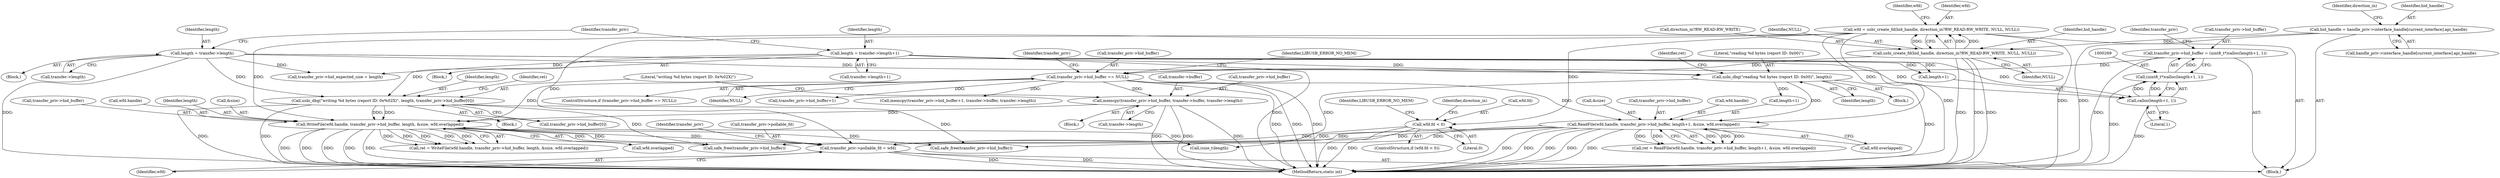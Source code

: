 digraph "1_Chrome_ac149a8d4371c0e01e0934fdd57b09e86f96b5b9_24@pointer" {
"1000449" [label="(Call,transfer_priv->pollable_fd = wfd)"];
"1000365" [label="(Call,WriteFile(wfd.handle, transfer_priv->hid_buffer, length, &size, wfd.overlapped))"];
"1000207" [label="(Call,wfd = usbi_create_fd(hid_handle, direction_in?RW_READ:RW_WRITE, NULL, NULL))"];
"1000209" [label="(Call,usbi_create_fd(hid_handle, direction_in?RW_READ:RW_WRITE, NULL, NULL))"];
"1000191" [label="(Call,hid_handle = handle_priv->interface_handle[current_interface].api_handle)"];
"1000355" [label="(Call,usbi_dbg(\"writing %d bytes (report ID: 0x%02X)\", length, transfer_priv->hid_buffer[0]))"];
"1000259" [label="(Call,length = transfer->length)"];
"1000250" [label="(Call,length = transfer->length+1)"];
"1000345" [label="(Call,memcpy(transfer_priv->hid_buffer, transfer->buffer, transfer->length))"];
"1000276" [label="(Call,transfer_priv->hid_buffer == NULL)"];
"1000264" [label="(Call,transfer_priv->hid_buffer = (uint8_t*)calloc(length+1, 1))"];
"1000268" [label="(Call,(uint8_t*)calloc(length+1, 1))"];
"1000270" [label="(Call,calloc(length+1, 1))"];
"1000304" [label="(Call,ReadFile(wfd.handle, transfer_priv->hid_buffer, length+1, &size, wfd.overlapped))"];
"1000299" [label="(Call,usbi_dbg(\"reading %d bytes (report ID: 0x00)\", length))"];
"1000218" [label="(Call,wfd.fd < 0)"];
"1000225" [label="(Identifier,LIBUSB_ERROR_NO_MEM)"];
"1000311" [label="(Call,length+1)"];
"1000191" [label="(Call,hid_handle = handle_priv->interface_handle[current_interface].api_handle)"];
"1000210" [label="(Identifier,hid_handle)"];
"1000284" [label="(Call,transfer_priv->hid_expected_size = length)"];
"1000275" [label="(ControlStructure,if (transfer_priv->hid_buffer == NULL))"];
"1000356" [label="(Literal,\"writing %d bytes (report ID: 0x%02X)\")"];
"1000302" [label="(Call,ret = ReadFile(wfd.handle, transfer_priv->hid_buffer, length+1, &size, wfd.overlapped))"];
"1000217" [label="(ControlStructure,if (wfd.fd < 0))"];
"1000229" [label="(Identifier,direction_in)"];
"1000258" [label="(Block,)"];
"1000366" [label="(Call,wfd.handle)"];
"1000357" [label="(Identifier,length)"];
"1000201" [label="(Identifier,direction_in)"];
"1000270" [label="(Call,calloc(length+1, 1))"];
"1000193" [label="(Call,handle_priv->interface_handle[current_interface].api_handle)"];
"1000364" [label="(Identifier,ret)"];
"1000463" [label="(MethodReturn,static int)"];
"1000453" [label="(Identifier,wfd)"];
"1000216" [label="(Identifier,NULL)"];
"1000251" [label="(Identifier,length)"];
"1000291" [label="(Block,)"];
"1000219" [label="(Call,wfd.fd)"];
"1000218" [label="(Call,wfd.fd < 0)"];
"1000274" [label="(Literal,1)"];
"1000314" [label="(Call,&size)"];
"1000372" [label="(Identifier,length)"];
"1000316" [label="(Call,wfd.overlapped)"];
"1000303" [label="(Identifier,ret)"];
"1000365" [label="(Call,WriteFile(wfd.handle, transfer_priv->hid_buffer, length, &size, wfd.overlapped))"];
"1000304" [label="(Call,ReadFile(wfd.handle, transfer_priv->hid_buffer, length+1, &size, wfd.overlapped))"];
"1000271" [label="(Call,length+1)"];
"1000300" [label="(Literal,\"reading %d bytes (report ID: 0x00)\")"];
"1000220" [label="(Identifier,wfd)"];
"1000250" [label="(Call,length = transfer->length+1)"];
"1000286" [label="(Identifier,transfer_priv)"];
"1000355" [label="(Call,usbi_dbg(\"writing %d bytes (report ID: 0x%02X)\", length, transfer_priv->hid_buffer[0]))"];
"1000456" [label="(Identifier,transfer_priv)"];
"1000261" [label="(Call,transfer->length)"];
"1000346" [label="(Call,transfer_priv->hid_buffer)"];
"1000265" [label="(Call,transfer_priv->hid_buffer)"];
"1000280" [label="(Identifier,NULL)"];
"1000373" [label="(Call,&size)"];
"1000407" [label="(Call,safe_free(transfer_priv->hid_buffer))"];
"1000209" [label="(Call,usbi_create_fd(hid_handle, direction_in?RW_READ:RW_WRITE, NULL, NULL))"];
"1000207" [label="(Call,wfd = usbi_create_fd(hid_handle, direction_in?RW_READ:RW_WRITE, NULL, NULL))"];
"1000395" [label="(Call,safe_free(transfer_priv->hid_buffer))"];
"1000222" [label="(Literal,0)"];
"1000277" [label="(Call,transfer_priv->hid_buffer)"];
"1000363" [label="(Call,ret = WriteFile(wfd.handle, transfer_priv->hid_buffer, length, &size, wfd.overlapped))"];
"1000345" [label="(Call,memcpy(transfer_priv->hid_buffer, transfer->buffer, transfer->length))"];
"1000103" [label="(Block,)"];
"1000260" [label="(Identifier,length)"];
"1000344" [label="(Block,)"];
"1000308" [label="(Call,transfer_priv->hid_buffer)"];
"1000375" [label="(Call,wfd.overlapped)"];
"1000211" [label="(Call,direction_in?RW_READ:RW_WRITE)"];
"1000192" [label="(Identifier,hid_handle)"];
"1000259" [label="(Call,length = transfer->length)"];
"1000299" [label="(Call,usbi_dbg(\"reading %d bytes (report ID: 0x00)\", length))"];
"1000252" [label="(Call,transfer->length+1)"];
"1000264" [label="(Call,transfer_priv->hid_buffer = (uint8_t*)calloc(length+1, 1))"];
"1000301" [label="(Identifier,length)"];
"1000276" [label="(Call,transfer_priv->hid_buffer == NULL)"];
"1000278" [label="(Identifier,transfer_priv)"];
"1000320" [label="(Block,)"];
"1000450" [label="(Call,transfer_priv->pollable_fd)"];
"1000283" [label="(Identifier,LIBUSB_ERROR_NO_MEM)"];
"1000332" [label="(Call,transfer_priv->hid_buffer+1)"];
"1000425" [label="(Call,(size_t)length)"];
"1000266" [label="(Identifier,transfer_priv)"];
"1000352" [label="(Call,transfer->length)"];
"1000369" [label="(Call,transfer_priv->hid_buffer)"];
"1000208" [label="(Identifier,wfd)"];
"1000349" [label="(Call,transfer->buffer)"];
"1000331" [label="(Call,memcpy(transfer_priv->hid_buffer+1, transfer->buffer, transfer->length))"];
"1000215" [label="(Identifier,NULL)"];
"1000268" [label="(Call,(uint8_t*)calloc(length+1, 1))"];
"1000305" [label="(Call,wfd.handle)"];
"1000249" [label="(Block,)"];
"1000449" [label="(Call,transfer_priv->pollable_fd = wfd)"];
"1000358" [label="(Call,transfer_priv->hid_buffer[0])"];
"1000449" -> "1000103"  [label="AST: "];
"1000449" -> "1000453"  [label="CFG: "];
"1000450" -> "1000449"  [label="AST: "];
"1000453" -> "1000449"  [label="AST: "];
"1000456" -> "1000449"  [label="CFG: "];
"1000449" -> "1000463"  [label="DDG: "];
"1000449" -> "1000463"  [label="DDG: "];
"1000365" -> "1000449"  [label="DDG: "];
"1000365" -> "1000449"  [label="DDG: "];
"1000304" -> "1000449"  [label="DDG: "];
"1000304" -> "1000449"  [label="DDG: "];
"1000207" -> "1000449"  [label="DDG: "];
"1000218" -> "1000449"  [label="DDG: "];
"1000365" -> "1000363"  [label="AST: "];
"1000365" -> "1000375"  [label="CFG: "];
"1000366" -> "1000365"  [label="AST: "];
"1000369" -> "1000365"  [label="AST: "];
"1000372" -> "1000365"  [label="AST: "];
"1000373" -> "1000365"  [label="AST: "];
"1000375" -> "1000365"  [label="AST: "];
"1000363" -> "1000365"  [label="CFG: "];
"1000365" -> "1000463"  [label="DDG: "];
"1000365" -> "1000463"  [label="DDG: "];
"1000365" -> "1000463"  [label="DDG: "];
"1000365" -> "1000463"  [label="DDG: "];
"1000365" -> "1000463"  [label="DDG: "];
"1000365" -> "1000363"  [label="DDG: "];
"1000365" -> "1000363"  [label="DDG: "];
"1000365" -> "1000363"  [label="DDG: "];
"1000365" -> "1000363"  [label="DDG: "];
"1000365" -> "1000363"  [label="DDG: "];
"1000207" -> "1000365"  [label="DDG: "];
"1000355" -> "1000365"  [label="DDG: "];
"1000355" -> "1000365"  [label="DDG: "];
"1000345" -> "1000365"  [label="DDG: "];
"1000276" -> "1000365"  [label="DDG: "];
"1000365" -> "1000395"  [label="DDG: "];
"1000365" -> "1000407"  [label="DDG: "];
"1000365" -> "1000425"  [label="DDG: "];
"1000207" -> "1000103"  [label="AST: "];
"1000207" -> "1000209"  [label="CFG: "];
"1000208" -> "1000207"  [label="AST: "];
"1000209" -> "1000207"  [label="AST: "];
"1000220" -> "1000207"  [label="CFG: "];
"1000207" -> "1000463"  [label="DDG: "];
"1000207" -> "1000463"  [label="DDG: "];
"1000209" -> "1000207"  [label="DDG: "];
"1000209" -> "1000207"  [label="DDG: "];
"1000209" -> "1000207"  [label="DDG: "];
"1000207" -> "1000218"  [label="DDG: "];
"1000207" -> "1000304"  [label="DDG: "];
"1000209" -> "1000216"  [label="CFG: "];
"1000210" -> "1000209"  [label="AST: "];
"1000211" -> "1000209"  [label="AST: "];
"1000215" -> "1000209"  [label="AST: "];
"1000216" -> "1000209"  [label="AST: "];
"1000209" -> "1000463"  [label="DDG: "];
"1000209" -> "1000463"  [label="DDG: "];
"1000209" -> "1000463"  [label="DDG: "];
"1000191" -> "1000209"  [label="DDG: "];
"1000209" -> "1000276"  [label="DDG: "];
"1000191" -> "1000103"  [label="AST: "];
"1000191" -> "1000193"  [label="CFG: "];
"1000192" -> "1000191"  [label="AST: "];
"1000193" -> "1000191"  [label="AST: "];
"1000201" -> "1000191"  [label="CFG: "];
"1000191" -> "1000463"  [label="DDG: "];
"1000355" -> "1000320"  [label="AST: "];
"1000355" -> "1000358"  [label="CFG: "];
"1000356" -> "1000355"  [label="AST: "];
"1000357" -> "1000355"  [label="AST: "];
"1000358" -> "1000355"  [label="AST: "];
"1000364" -> "1000355"  [label="CFG: "];
"1000355" -> "1000463"  [label="DDG: "];
"1000355" -> "1000463"  [label="DDG: "];
"1000259" -> "1000355"  [label="DDG: "];
"1000250" -> "1000355"  [label="DDG: "];
"1000355" -> "1000395"  [label="DDG: "];
"1000355" -> "1000407"  [label="DDG: "];
"1000259" -> "1000258"  [label="AST: "];
"1000259" -> "1000261"  [label="CFG: "];
"1000260" -> "1000259"  [label="AST: "];
"1000261" -> "1000259"  [label="AST: "];
"1000266" -> "1000259"  [label="CFG: "];
"1000259" -> "1000463"  [label="DDG: "];
"1000259" -> "1000270"  [label="DDG: "];
"1000259" -> "1000271"  [label="DDG: "];
"1000259" -> "1000284"  [label="DDG: "];
"1000259" -> "1000299"  [label="DDG: "];
"1000250" -> "1000249"  [label="AST: "];
"1000250" -> "1000252"  [label="CFG: "];
"1000251" -> "1000250"  [label="AST: "];
"1000252" -> "1000250"  [label="AST: "];
"1000266" -> "1000250"  [label="CFG: "];
"1000250" -> "1000463"  [label="DDG: "];
"1000250" -> "1000270"  [label="DDG: "];
"1000250" -> "1000271"  [label="DDG: "];
"1000250" -> "1000284"  [label="DDG: "];
"1000250" -> "1000299"  [label="DDG: "];
"1000345" -> "1000344"  [label="AST: "];
"1000345" -> "1000352"  [label="CFG: "];
"1000346" -> "1000345"  [label="AST: "];
"1000349" -> "1000345"  [label="AST: "];
"1000352" -> "1000345"  [label="AST: "];
"1000356" -> "1000345"  [label="CFG: "];
"1000345" -> "1000463"  [label="DDG: "];
"1000345" -> "1000463"  [label="DDG: "];
"1000345" -> "1000463"  [label="DDG: "];
"1000276" -> "1000345"  [label="DDG: "];
"1000276" -> "1000275"  [label="AST: "];
"1000276" -> "1000280"  [label="CFG: "];
"1000277" -> "1000276"  [label="AST: "];
"1000280" -> "1000276"  [label="AST: "];
"1000283" -> "1000276"  [label="CFG: "];
"1000286" -> "1000276"  [label="CFG: "];
"1000276" -> "1000463"  [label="DDG: "];
"1000276" -> "1000463"  [label="DDG: "];
"1000276" -> "1000463"  [label="DDG: "];
"1000264" -> "1000276"  [label="DDG: "];
"1000276" -> "1000304"  [label="DDG: "];
"1000276" -> "1000331"  [label="DDG: "];
"1000276" -> "1000332"  [label="DDG: "];
"1000264" -> "1000103"  [label="AST: "];
"1000264" -> "1000268"  [label="CFG: "];
"1000265" -> "1000264"  [label="AST: "];
"1000268" -> "1000264"  [label="AST: "];
"1000278" -> "1000264"  [label="CFG: "];
"1000264" -> "1000463"  [label="DDG: "];
"1000268" -> "1000264"  [label="DDG: "];
"1000268" -> "1000270"  [label="CFG: "];
"1000269" -> "1000268"  [label="AST: "];
"1000270" -> "1000268"  [label="AST: "];
"1000268" -> "1000463"  [label="DDG: "];
"1000270" -> "1000268"  [label="DDG: "];
"1000270" -> "1000268"  [label="DDG: "];
"1000270" -> "1000274"  [label="CFG: "];
"1000271" -> "1000270"  [label="AST: "];
"1000274" -> "1000270"  [label="AST: "];
"1000270" -> "1000463"  [label="DDG: "];
"1000304" -> "1000302"  [label="AST: "];
"1000304" -> "1000316"  [label="CFG: "];
"1000305" -> "1000304"  [label="AST: "];
"1000308" -> "1000304"  [label="AST: "];
"1000311" -> "1000304"  [label="AST: "];
"1000314" -> "1000304"  [label="AST: "];
"1000316" -> "1000304"  [label="AST: "];
"1000302" -> "1000304"  [label="CFG: "];
"1000304" -> "1000463"  [label="DDG: "];
"1000304" -> "1000463"  [label="DDG: "];
"1000304" -> "1000463"  [label="DDG: "];
"1000304" -> "1000463"  [label="DDG: "];
"1000304" -> "1000463"  [label="DDG: "];
"1000304" -> "1000302"  [label="DDG: "];
"1000304" -> "1000302"  [label="DDG: "];
"1000304" -> "1000302"  [label="DDG: "];
"1000304" -> "1000302"  [label="DDG: "];
"1000304" -> "1000302"  [label="DDG: "];
"1000299" -> "1000304"  [label="DDG: "];
"1000304" -> "1000395"  [label="DDG: "];
"1000304" -> "1000407"  [label="DDG: "];
"1000299" -> "1000291"  [label="AST: "];
"1000299" -> "1000301"  [label="CFG: "];
"1000300" -> "1000299"  [label="AST: "];
"1000301" -> "1000299"  [label="AST: "];
"1000303" -> "1000299"  [label="CFG: "];
"1000299" -> "1000463"  [label="DDG: "];
"1000299" -> "1000311"  [label="DDG: "];
"1000299" -> "1000425"  [label="DDG: "];
"1000218" -> "1000217"  [label="AST: "];
"1000218" -> "1000222"  [label="CFG: "];
"1000219" -> "1000218"  [label="AST: "];
"1000222" -> "1000218"  [label="AST: "];
"1000225" -> "1000218"  [label="CFG: "];
"1000229" -> "1000218"  [label="CFG: "];
"1000218" -> "1000463"  [label="DDG: "];
"1000218" -> "1000463"  [label="DDG: "];
}
